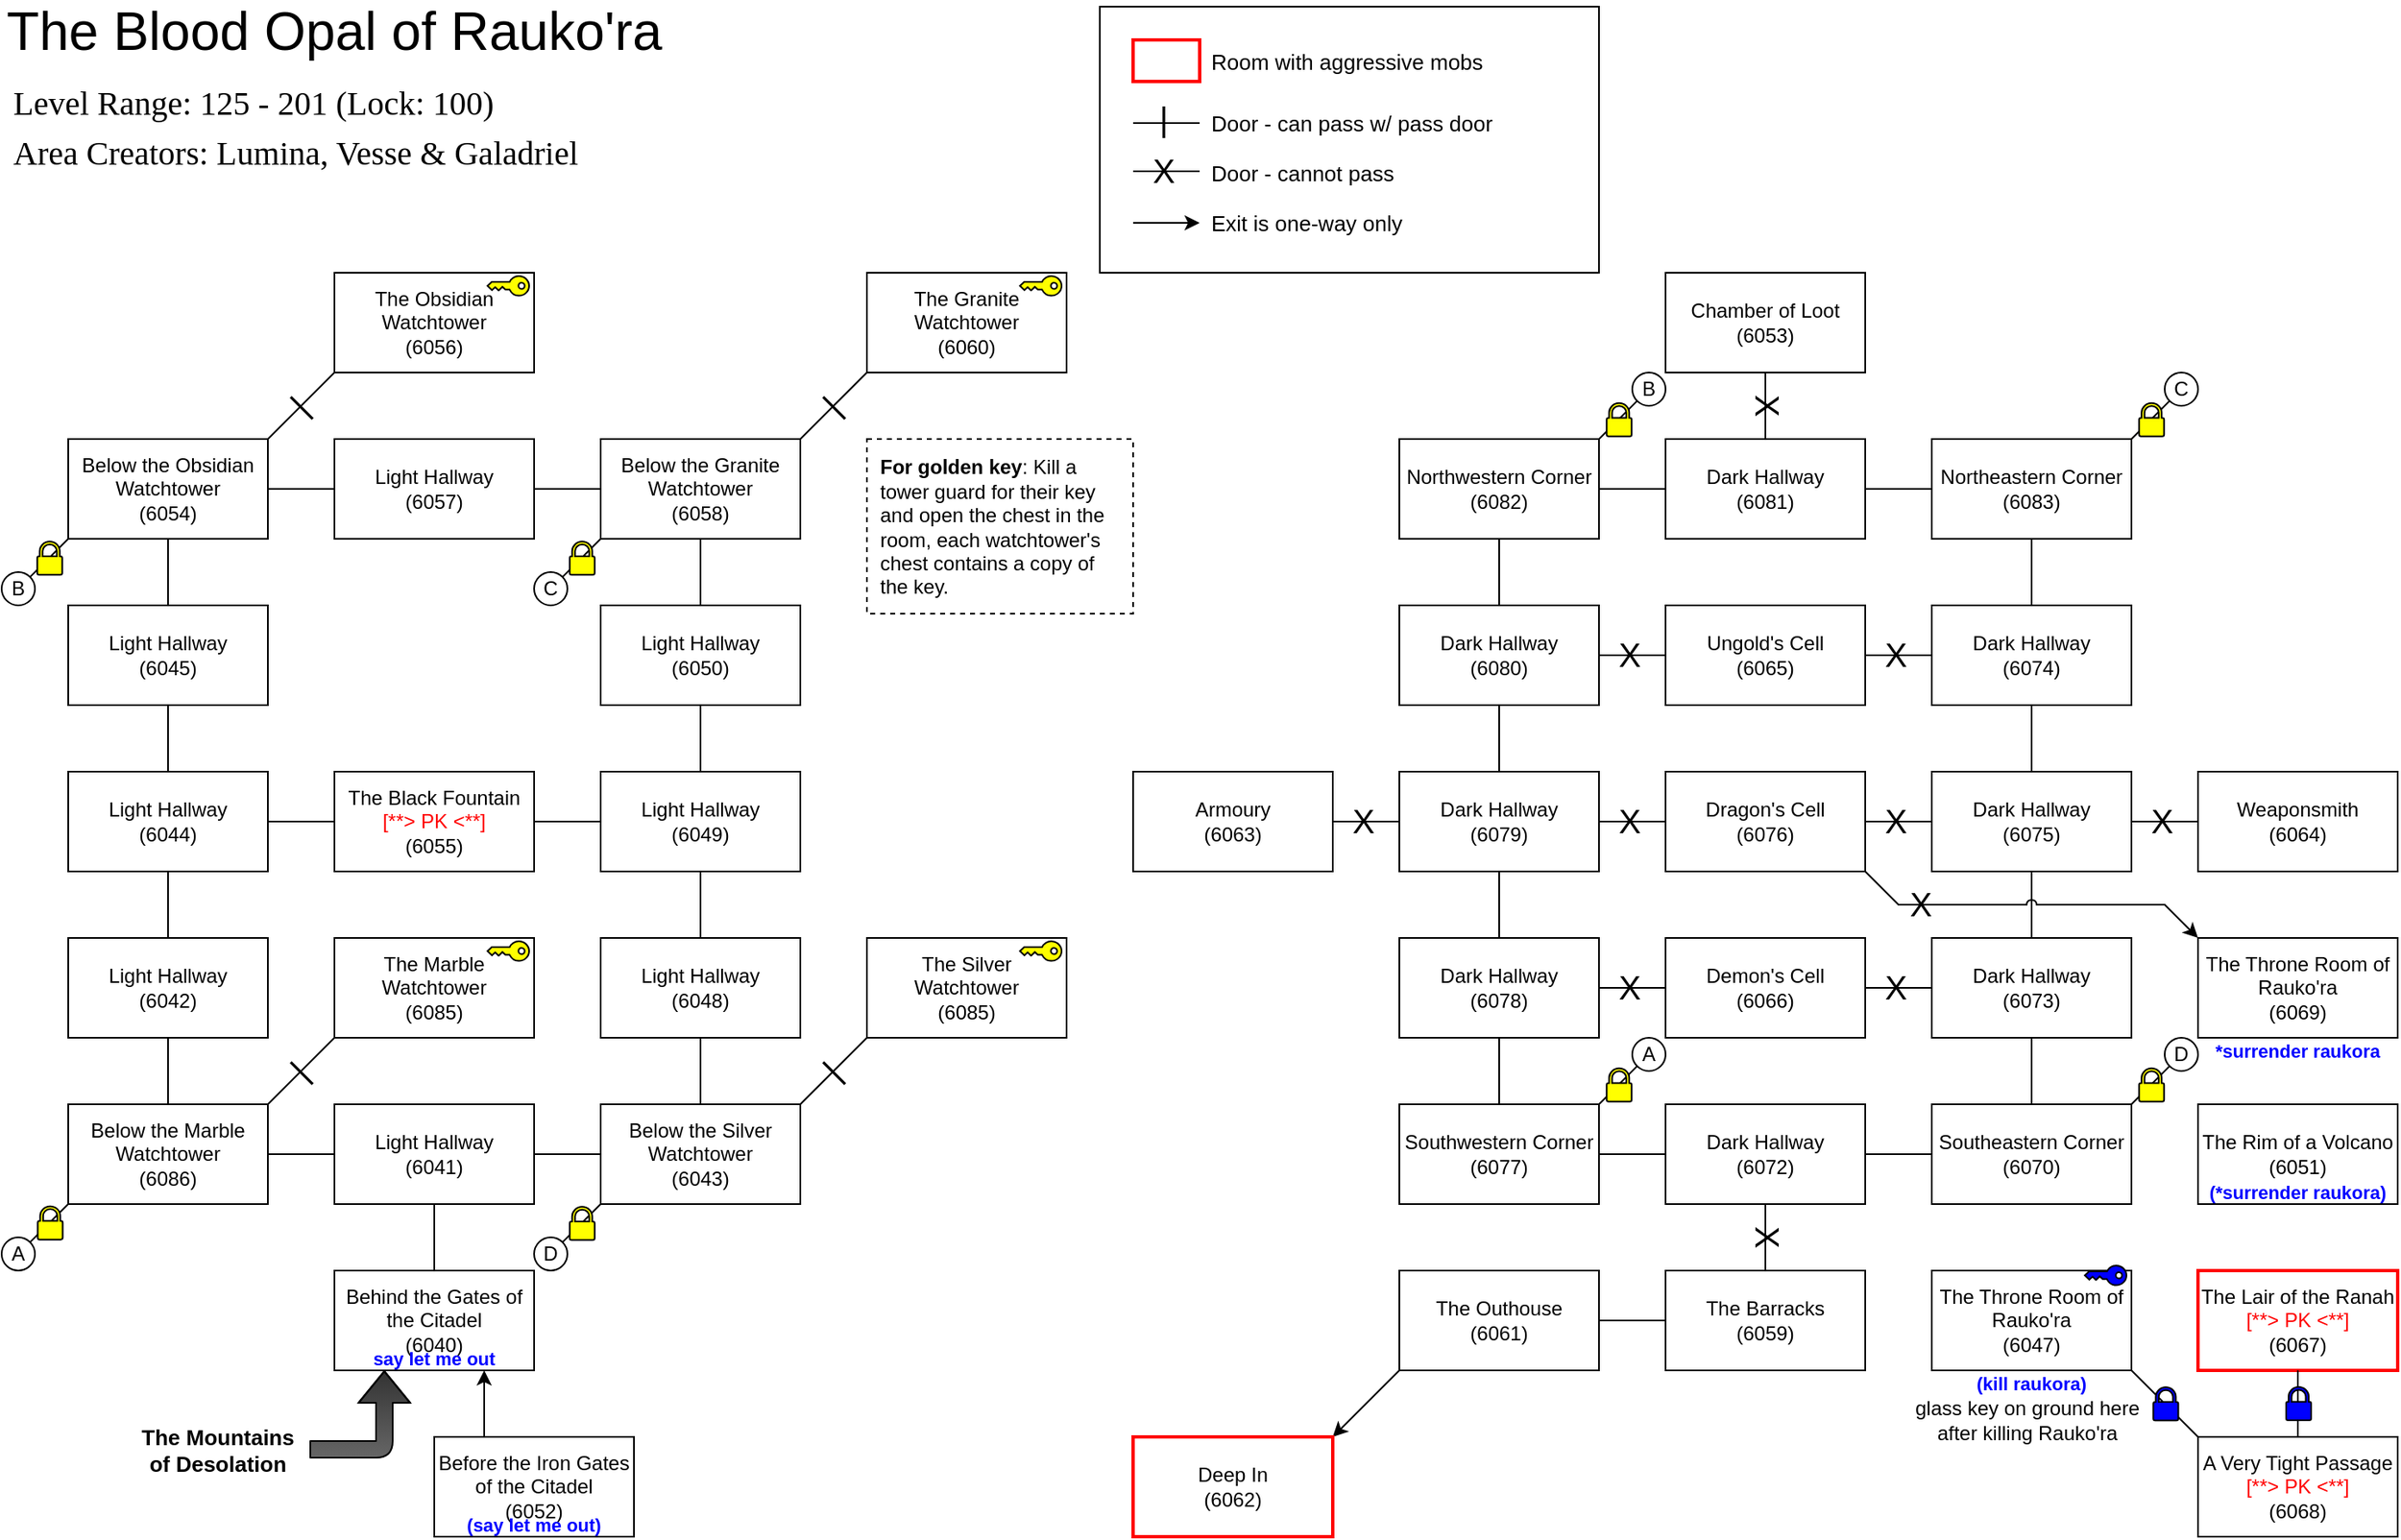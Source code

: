 <mxfile scale="1" border="10">
    <diagram id="X3sNGoU-8sC0jHC4KcqI" name="Page-1">
        <mxGraphModel dx="1714" dy="1139" grid="1" gridSize="5" guides="1" tooltips="1" connect="1" arrows="1" fold="1" page="1" pageScale="1" pageWidth="5300" pageHeight="1600" math="0" shadow="0">
            <root>
                <mxCell id="0"/>
                <mxCell id="1" parent="0"/>
                <mxCell id="50" style="edgeStyle=none;html=1;exitX=0.5;exitY=0;exitDx=0;exitDy=0;entryX=0.5;entryY=1;entryDx=0;entryDy=0;endArrow=none;endFill=0;" edge="1" parent="1" source="48" target="49">
                    <mxGeometry relative="1" as="geometry"/>
                </mxCell>
                <object label="%name%&lt;font color=&quot;#ff0000&quot;&gt;%pk%&lt;/font&gt;&lt;br&gt;(%room%)" placeholders="1" name="Behind the Gates of the Citadel" room="6040" tags="nomobs indoors safe nosummon" pk="" healrate="100" manarate="100" sector="Inside" id="48">
                    <mxCell style="rounded=0;whiteSpace=wrap;html=1;" vertex="1" parent="1">
                        <mxGeometry x="220" y="780" width="120" height="60" as="geometry"/>
                    </mxCell>
                </object>
                <mxCell id="52" value="" style="edgeStyle=none;html=1;endArrow=none;endFill=0;" edge="1" parent="1" source="49" target="51">
                    <mxGeometry relative="1" as="geometry"/>
                </mxCell>
                <mxCell id="54" value="" style="edgeStyle=none;html=1;endArrow=none;endFill=0;" edge="1" parent="1" source="49" target="53">
                    <mxGeometry relative="1" as="geometry"/>
                </mxCell>
                <object label="%name%&lt;font color=&quot;#ff0000&quot;&gt;%pk%&lt;/font&gt;&lt;br&gt;(%room%)" placeholders="1" name="Light Hallway" room="6041" tags="indoors nosummon" pk="" healrate="100" manarate="100" sector="Inside" id="49">
                    <mxCell style="rounded=0;whiteSpace=wrap;html=1;" vertex="1" parent="1">
                        <mxGeometry x="220" y="680" width="120" height="60" as="geometry"/>
                    </mxCell>
                </object>
                <mxCell id="62" value="" style="edgeStyle=none;html=1;endArrow=none;endFill=0;" edge="1" parent="1" source="51" target="61">
                    <mxGeometry relative="1" as="geometry"/>
                </mxCell>
                <object label="%name%&lt;font color=&quot;#ff0000&quot;&gt;%pk%&lt;/font&gt;&lt;br&gt;(%room%)" placeholders="1" name="Below the Silver Watchtower" room="6043" tags="indoors nosummon" pk="" healrate="100" manarate="100" sector="Inside" id="51">
                    <mxCell style="rounded=0;whiteSpace=wrap;html=1;" vertex="1" parent="1">
                        <mxGeometry x="380" y="680" width="120" height="60" as="geometry"/>
                    </mxCell>
                </object>
                <mxCell id="56" value="" style="edgeStyle=none;html=1;endArrow=none;endFill=0;" edge="1" parent="1" source="53" target="55">
                    <mxGeometry relative="1" as="geometry"/>
                </mxCell>
                <object label="%name%&lt;font color=&quot;#ff0000&quot;&gt;%pk%&lt;/font&gt;&lt;br&gt;(%room%)" placeholders="1" name="Below the Marble Watchtower" room="6086" tags="indoors nosummon" pk="" healrate="100" manarate="100" sector="Inside" id="53">
                    <mxCell style="rounded=0;whiteSpace=wrap;html=1;" vertex="1" parent="1">
                        <mxGeometry x="60" y="680" width="120" height="60" as="geometry"/>
                    </mxCell>
                </object>
                <mxCell id="58" value="" style="edgeStyle=none;html=1;endArrow=none;endFill=0;" edge="1" parent="1" source="55" target="57">
                    <mxGeometry relative="1" as="geometry"/>
                </mxCell>
                <object label="%name%&lt;font color=&quot;#ff0000&quot;&gt;%pk%&lt;/font&gt;&lt;br&gt;(%room%)" placeholders="1" name="Light Hallway" room="6042" tags="indoors nosummon" pk="" healrate="100" manarate="100" sector="Inside" id="55">
                    <mxCell style="rounded=0;whiteSpace=wrap;html=1;" vertex="1" parent="1">
                        <mxGeometry x="60" y="580" width="120" height="60" as="geometry"/>
                    </mxCell>
                </object>
                <mxCell id="60" value="" style="edgeStyle=none;html=1;endArrow=none;endFill=0;" edge="1" parent="1" source="57" target="59">
                    <mxGeometry relative="1" as="geometry"/>
                </mxCell>
                <mxCell id="75" value="" style="edgeStyle=none;html=1;endArrow=none;endFill=0;" edge="1" parent="1" source="57" target="74">
                    <mxGeometry relative="1" as="geometry"/>
                </mxCell>
                <object label="%name%&lt;font color=&quot;#ff0000&quot;&gt;%pk%&lt;/font&gt;&lt;br&gt;(%room%)" placeholders="1" name="Light Hallway" room="6044" tags="indoors nosummon" pk="" healrate="100" manarate="100" sector="Inside" id="57">
                    <mxCell style="rounded=0;whiteSpace=wrap;html=1;" vertex="1" parent="1">
                        <mxGeometry x="60" y="480" width="120" height="60" as="geometry"/>
                    </mxCell>
                </object>
                <object label="%name%&lt;font color=&quot;#ff0000&quot;&gt;%pk%&lt;/font&gt;&lt;br&gt;(%room%)" placeholders="1" name="The Black Fountain" room="6055" tags="nomobs indoors pk nosummon" pk="&#10;[**&gt; PK &lt;**]" healrate="100" manarate="100" sector="Inside" id="59">
                    <mxCell style="rounded=0;whiteSpace=wrap;html=1;" vertex="1" parent="1">
                        <mxGeometry x="220" y="480" width="120" height="60" as="geometry"/>
                    </mxCell>
                </object>
                <mxCell id="64" value="" style="edgeStyle=none;html=1;endArrow=none;endFill=0;" edge="1" parent="1" source="61" target="63">
                    <mxGeometry relative="1" as="geometry"/>
                </mxCell>
                <object label="%name%&lt;font color=&quot;#ff0000&quot;&gt;%pk%&lt;/font&gt;&lt;br&gt;(%room%)" placeholders="1" name="Light Hallway" room="6048" tags="indoors nosummon" pk="" healrate="100" manarate="100" sector="Inside" id="61">
                    <mxCell style="rounded=0;whiteSpace=wrap;html=1;" vertex="1" parent="1">
                        <mxGeometry x="380" y="580" width="120" height="60" as="geometry"/>
                    </mxCell>
                </object>
                <mxCell id="65" value="" style="edgeStyle=none;html=1;endArrow=none;endFill=0;" edge="1" parent="1" source="63" target="59">
                    <mxGeometry relative="1" as="geometry"/>
                </mxCell>
                <mxCell id="67" value="" style="edgeStyle=none;html=1;endArrow=none;endFill=0;" edge="1" parent="1" source="63" target="66">
                    <mxGeometry relative="1" as="geometry"/>
                </mxCell>
                <object label="%name%&lt;font color=&quot;#ff0000&quot;&gt;%pk%&lt;/font&gt;&lt;br&gt;(%room%)" placeholders="1" name="Light Hallway" room="6049" tags="indoors nosummon" pk="" healrate="100" manarate="100" sector="Inside" id="63">
                    <mxCell style="rounded=0;whiteSpace=wrap;html=1;" vertex="1" parent="1">
                        <mxGeometry x="380" y="480" width="120" height="60" as="geometry"/>
                    </mxCell>
                </object>
                <mxCell id="69" value="" style="edgeStyle=none;html=1;endArrow=none;endFill=0;" edge="1" parent="1" source="66" target="68">
                    <mxGeometry relative="1" as="geometry"/>
                </mxCell>
                <object label="%name%&lt;font color=&quot;#ff0000&quot;&gt;%pk%&lt;/font&gt;&lt;br&gt;(%room%)" placeholders="1" name="Light Hallway" room="6050" tags="indoors nosummon" pk="" healrate="100" manarate="100" sector="Inside" id="66">
                    <mxCell style="rounded=0;whiteSpace=wrap;html=1;" vertex="1" parent="1">
                        <mxGeometry x="380" y="380" width="120" height="60" as="geometry"/>
                    </mxCell>
                </object>
                <mxCell id="71" value="" style="edgeStyle=none;html=1;endArrow=none;endFill=0;" edge="1" parent="1" source="68" target="70">
                    <mxGeometry relative="1" as="geometry"/>
                </mxCell>
                <object label="%name%&lt;font color=&quot;#ff0000&quot;&gt;%pk%&lt;/font&gt;&lt;br&gt;(%room%)" placeholders="1" name="Below the Granite Watchtower" room="6058" tags="indoors nosummon" pk="" healrate="100" manarate="100" sector="Inside" id="68">
                    <mxCell style="rounded=0;whiteSpace=wrap;html=1;" vertex="1" parent="1">
                        <mxGeometry x="380" y="280" width="120" height="60" as="geometry"/>
                    </mxCell>
                </object>
                <object label="%name%&lt;font color=&quot;#ff0000&quot;&gt;%pk%&lt;/font&gt;&lt;br&gt;(%room%)" placeholders="1" name="Light Hallway" room="6057" tags="indoors nosummon" pk="" healrate="100" manarate="100" sector="Inside" id="70">
                    <mxCell style="rounded=0;whiteSpace=wrap;html=1;" vertex="1" parent="1">
                        <mxGeometry x="220" y="280" width="120" height="60" as="geometry"/>
                    </mxCell>
                </object>
                <mxCell id="73" value="" style="edgeStyle=none;html=1;endArrow=none;endFill=0;" edge="1" parent="1" source="72" target="70">
                    <mxGeometry relative="1" as="geometry"/>
                </mxCell>
                <object label="%name%&lt;font color=&quot;#ff0000&quot;&gt;%pk%&lt;/font&gt;&lt;br&gt;(%room%)" placeholders="1" name="Below the Obsidian Watchtower" room="6054" tags="indoors nosummon" pk="" healrate="100" manarate="100" sector="Inside" id="72">
                    <mxCell style="rounded=0;whiteSpace=wrap;html=1;" vertex="1" parent="1">
                        <mxGeometry x="60" y="280" width="120" height="60" as="geometry"/>
                    </mxCell>
                </object>
                <mxCell id="76" value="" style="edgeStyle=none;html=1;endArrow=none;endFill=0;" edge="1" parent="1" source="74" target="72">
                    <mxGeometry relative="1" as="geometry"/>
                </mxCell>
                <object label="%name%&lt;font color=&quot;#ff0000&quot;&gt;%pk%&lt;/font&gt;&lt;br&gt;(%room%)" placeholders="1" name="Light Hallway" room="6045" tags="indoors nosummon" pk="" healrate="100" manarate="100" sector="Inside" id="74">
                    <mxCell style="rounded=0;whiteSpace=wrap;html=1;" vertex="1" parent="1">
                        <mxGeometry x="60" y="380" width="120" height="60" as="geometry"/>
                    </mxCell>
                </object>
                <object label="%name%&lt;font color=&quot;#ff0000&quot;&gt;%pk%&lt;/font&gt;&lt;br&gt;(%room%)" placeholders="1" name="The Obsidian Watchtower" room="6056" tags="indoors nosummon" pk="" healrate="100" manarate="100" sector="Inside" id="77">
                    <mxCell style="rounded=0;whiteSpace=wrap;html=1;strokeColor=#000000;strokeWidth=1;" vertex="1" parent="1">
                        <mxGeometry x="220" y="180" width="120" height="60" as="geometry"/>
                    </mxCell>
                </object>
                <mxCell id="79" value="" style="endArrow=none;html=1;rounded=0;shadow=0;sketch=0;fontSize=13;strokeColor=default;jumpStyle=none;jumpSize=6;verticalAlign=middle;horizontal=1;endFill=0;entryX=0;entryY=1;entryDx=0;entryDy=0;exitX=1;exitY=0;exitDx=0;exitDy=0;" edge="1" parent="1" source="72" target="77">
                    <mxGeometry relative="1" as="geometry">
                        <mxPoint x="25" y="415" as="sourcePoint"/>
                        <mxPoint x="65" y="375" as="targetPoint"/>
                    </mxGeometry>
                </mxCell>
                <mxCell id="80" value="&lt;div style=&quot;font-size: 20px;&quot;&gt;|&lt;/div&gt;" style="edgeLabel;resizable=0;html=1;align=center;verticalAlign=middle;fontSize=20;strokeColor=#630000;strokeWidth=1;fillColor=#FF0000;gradientColor=none;horizontal=1;labelBackgroundColor=none;direction=south;rotation=-45;" connectable="0" vertex="1" parent="79">
                    <mxGeometry relative="1" as="geometry">
                        <mxPoint x="-3" as="offset"/>
                    </mxGeometry>
                </mxCell>
                <object label="%name%&lt;font color=&quot;#ff0000&quot;&gt;%pk%&lt;/font&gt;&lt;br&gt;(%room%)" placeholders="1" name="The Granite Watchtower" room="6060" tags="indoors nosummon" pk="" healrate="100" manarate="100" sector="Inside" id="81">
                    <mxCell style="rounded=0;whiteSpace=wrap;html=1;strokeColor=#000000;strokeWidth=1;" vertex="1" parent="1">
                        <mxGeometry x="540" y="180" width="120" height="60" as="geometry"/>
                    </mxCell>
                </object>
                <mxCell id="82" value="" style="endArrow=none;html=1;rounded=0;shadow=0;sketch=0;fontSize=13;strokeColor=default;jumpStyle=none;jumpSize=6;verticalAlign=middle;horizontal=1;endFill=0;entryX=0;entryY=1;entryDx=0;entryDy=0;exitX=1;exitY=0;exitDx=0;exitDy=0;" edge="1" parent="1" source="68" target="81">
                    <mxGeometry relative="1" as="geometry">
                        <mxPoint x="325" y="415" as="sourcePoint"/>
                        <mxPoint x="365" y="375" as="targetPoint"/>
                    </mxGeometry>
                </mxCell>
                <mxCell id="83" value="&lt;div style=&quot;font-size: 20px;&quot;&gt;|&lt;/div&gt;" style="edgeLabel;resizable=0;html=1;align=center;verticalAlign=middle;fontSize=20;strokeColor=#630000;strokeWidth=1;fillColor=#FF0000;gradientColor=none;horizontal=1;labelBackgroundColor=none;direction=south;rotation=-45;" connectable="0" vertex="1" parent="82">
                    <mxGeometry relative="1" as="geometry">
                        <mxPoint x="-3" as="offset"/>
                    </mxGeometry>
                </mxCell>
                <object label="%name%&lt;font color=&quot;#ff0000&quot;&gt;%pk%&lt;/font&gt;&lt;br&gt;(%room%)" placeholders="1" name="The Silver Watchtower" room="6085" tags="indoors nosummon" pk="" healrate="100" manarate="100" sector="Inside" id="84">
                    <mxCell style="rounded=0;whiteSpace=wrap;html=1;strokeColor=#000000;strokeWidth=1;" vertex="1" parent="1">
                        <mxGeometry x="540" y="580" width="120" height="60" as="geometry"/>
                    </mxCell>
                </object>
                <mxCell id="85" value="" style="endArrow=none;html=1;rounded=0;shadow=0;sketch=0;fontSize=13;strokeColor=default;jumpStyle=none;jumpSize=6;verticalAlign=middle;horizontal=1;endFill=0;exitX=1;exitY=0;exitDx=0;exitDy=0;entryX=0;entryY=1;entryDx=0;entryDy=0;" edge="1" parent="1" source="51" target="84">
                    <mxGeometry relative="1" as="geometry">
                        <mxPoint x="325" y="415" as="sourcePoint"/>
                        <mxPoint x="365" y="375" as="targetPoint"/>
                    </mxGeometry>
                </mxCell>
                <mxCell id="86" value="&lt;div style=&quot;font-size: 20px;&quot;&gt;|&lt;/div&gt;" style="edgeLabel;resizable=0;html=1;align=center;verticalAlign=middle;fontSize=20;strokeColor=#630000;strokeWidth=1;fillColor=#FF0000;gradientColor=none;horizontal=1;labelBackgroundColor=none;direction=south;rotation=-45;" connectable="0" vertex="1" parent="85">
                    <mxGeometry relative="1" as="geometry">
                        <mxPoint x="-3" as="offset"/>
                    </mxGeometry>
                </mxCell>
                <object label="%name%&lt;font color=&quot;#ff0000&quot;&gt;%pk%&lt;/font&gt;&lt;br&gt;(%room%)" placeholders="1" name="The Marble Watchtower" room="6085" tags="indoors nosummon" pk="" healrate="100" manarate="100" sector="Inside" id="87">
                    <mxCell style="rounded=0;whiteSpace=wrap;html=1;strokeColor=#000000;strokeWidth=1;" vertex="1" parent="1">
                        <mxGeometry x="220" y="580" width="120" height="60" as="geometry"/>
                    </mxCell>
                </object>
                <mxCell id="88" value="" style="endArrow=none;html=1;rounded=0;shadow=0;sketch=0;fontSize=13;strokeColor=default;jumpStyle=none;jumpSize=6;verticalAlign=middle;horizontal=1;endFill=0;entryX=0;entryY=1;entryDx=0;entryDy=0;exitX=1;exitY=0;exitDx=0;exitDy=0;" edge="1" parent="1" source="53" target="87">
                    <mxGeometry relative="1" as="geometry">
                        <mxPoint x="325" y="415" as="sourcePoint"/>
                        <mxPoint x="365" y="375" as="targetPoint"/>
                    </mxGeometry>
                </mxCell>
                <mxCell id="89" value="&lt;div style=&quot;font-size: 20px;&quot;&gt;|&lt;/div&gt;" style="edgeLabel;resizable=0;html=1;align=center;verticalAlign=middle;fontSize=20;strokeColor=#630000;strokeWidth=1;fillColor=#FF0000;gradientColor=none;horizontal=1;labelBackgroundColor=none;direction=south;rotation=-45;" connectable="0" vertex="1" parent="88">
                    <mxGeometry relative="1" as="geometry">
                        <mxPoint x="-3" as="offset"/>
                    </mxGeometry>
                </mxCell>
                <mxCell id="90" value="" style="sketch=0;pointerEvents=1;shadow=0;dashed=0;html=1;labelPosition=center;verticalLabelPosition=bottom;verticalAlign=top;outlineConnect=0;align=center;shape=mxgraph.office.security.key_permissions;strokeWidth=1;direction=south;strokeColor=#000000;fillColor=#FFFF00;" vertex="1" parent="1">
                    <mxGeometry x="311.995" y="182.005" width="25" height="11.79" as="geometry"/>
                </mxCell>
                <mxCell id="91" value="" style="sketch=0;pointerEvents=1;shadow=0;dashed=0;html=1;labelPosition=center;verticalLabelPosition=bottom;verticalAlign=top;outlineConnect=0;align=center;shape=mxgraph.office.security.key_permissions;strokeWidth=1;direction=south;strokeColor=#000000;fillColor=#FFFF00;" vertex="1" parent="1">
                    <mxGeometry x="311.995" y="582.005" width="25" height="11.79" as="geometry"/>
                </mxCell>
                <mxCell id="92" value="" style="sketch=0;pointerEvents=1;shadow=0;dashed=0;html=1;labelPosition=center;verticalLabelPosition=bottom;verticalAlign=top;outlineConnect=0;align=center;shape=mxgraph.office.security.key_permissions;strokeWidth=1;direction=south;strokeColor=#000000;fillColor=#FFFF00;" vertex="1" parent="1">
                    <mxGeometry x="631.995" y="582.005" width="25" height="11.79" as="geometry"/>
                </mxCell>
                <mxCell id="93" value="" style="sketch=0;pointerEvents=1;shadow=0;dashed=0;html=1;labelPosition=center;verticalLabelPosition=bottom;verticalAlign=top;outlineConnect=0;align=center;shape=mxgraph.office.security.key_permissions;strokeWidth=1;direction=south;strokeColor=#000000;fillColor=#FFFF00;" vertex="1" parent="1">
                    <mxGeometry x="631.995" y="182.005" width="25" height="11.79" as="geometry"/>
                </mxCell>
                <mxCell id="94" value="" style="endArrow=none;html=1;rounded=0;shadow=0;sketch=0;strokeColor=default;jumpStyle=none;exitX=0;exitY=1;exitDx=0;exitDy=0;endFill=0;entryX=1;entryY=0;entryDx=0;entryDy=0;" edge="1" parent="1" source="53" target="96">
                    <mxGeometry relative="1" as="geometry">
                        <mxPoint x="125" y="505" as="sourcePoint"/>
                        <mxPoint x="35" y="765" as="targetPoint"/>
                    </mxGeometry>
                </mxCell>
                <mxCell id="95" value="" style="shape=mxgraph.office.security.lock_protected;html=1;outlineConnect=0;strokeColor=default;strokeWidth=1;fillColor=#FFFF00;" vertex="1" parent="94">
                    <mxGeometry width="15" height="20" relative="1" as="geometry">
                        <mxPoint x="-7" y="-10" as="offset"/>
                    </mxGeometry>
                </mxCell>
                <mxCell id="96" value="A" style="ellipse;whiteSpace=wrap;html=1;aspect=fixed;strokeColor=#000000;strokeWidth=1;fillColor=none;gradientColor=none;" vertex="1" parent="1">
                    <mxGeometry x="20" y="760" width="20" height="20" as="geometry"/>
                </mxCell>
                <mxCell id="97" value="" style="endArrow=none;html=1;rounded=0;shadow=0;sketch=0;strokeColor=default;jumpStyle=none;entryX=0;entryY=1;entryDx=0;entryDy=0;endFill=0;exitX=1;exitY=0;exitDx=0;exitDy=0;" edge="1" parent="1" source="99" target="72">
                    <mxGeometry relative="1" as="geometry">
                        <mxPoint x="15" y="400" as="sourcePoint"/>
                        <mxPoint x="305" y="505" as="targetPoint"/>
                    </mxGeometry>
                </mxCell>
                <mxCell id="98" value="" style="shape=mxgraph.office.security.lock_protected;html=1;outlineConnect=0;strokeColor=default;strokeWidth=1;fillColor=#FFFF00;" vertex="1" parent="97">
                    <mxGeometry width="15" height="20" relative="1" as="geometry">
                        <mxPoint x="-7" y="-10" as="offset"/>
                    </mxGeometry>
                </mxCell>
                <mxCell id="99" value="B" style="ellipse;whiteSpace=wrap;html=1;aspect=fixed;strokeColor=#000000;strokeWidth=1;fillColor=none;gradientColor=none;" vertex="1" parent="1">
                    <mxGeometry x="20" y="360" width="20" height="20" as="geometry"/>
                </mxCell>
                <mxCell id="100" value="" style="endArrow=none;html=1;rounded=0;shadow=0;sketch=0;strokeColor=default;jumpStyle=none;entryX=0;entryY=1;entryDx=0;entryDy=0;endFill=0;exitX=1;exitY=0;exitDx=0;exitDy=0;" edge="1" parent="1" source="102" target="68">
                    <mxGeometry relative="1" as="geometry">
                        <mxPoint x="315" y="400" as="sourcePoint"/>
                        <mxPoint x="360" y="340" as="targetPoint"/>
                    </mxGeometry>
                </mxCell>
                <mxCell id="101" value="" style="shape=mxgraph.office.security.lock_protected;html=1;outlineConnect=0;strokeColor=default;strokeWidth=1;fillColor=#FFFF00;" vertex="1" parent="100">
                    <mxGeometry width="15" height="20" relative="1" as="geometry">
                        <mxPoint x="-7" y="-10" as="offset"/>
                    </mxGeometry>
                </mxCell>
                <mxCell id="102" value="C" style="ellipse;whiteSpace=wrap;html=1;aspect=fixed;strokeColor=#000000;strokeWidth=1;fillColor=none;gradientColor=none;" vertex="1" parent="1">
                    <mxGeometry x="340" y="360" width="20" height="20" as="geometry"/>
                </mxCell>
                <mxCell id="103" value="" style="endArrow=none;html=1;rounded=0;shadow=0;sketch=0;strokeColor=default;jumpStyle=none;endFill=0;exitX=1;exitY=0;exitDx=0;exitDy=0;entryX=0;entryY=1;entryDx=0;entryDy=0;" edge="1" parent="1" source="105" target="51">
                    <mxGeometry relative="1" as="geometry">
                        <mxPoint x="315" y="800" as="sourcePoint"/>
                        <mxPoint x="415" y="795" as="targetPoint"/>
                    </mxGeometry>
                </mxCell>
                <mxCell id="104" value="" style="shape=mxgraph.office.security.lock_protected;html=1;outlineConnect=0;strokeColor=default;strokeWidth=1;fillColor=#FFFF00;" vertex="1" parent="103">
                    <mxGeometry width="15" height="20" relative="1" as="geometry">
                        <mxPoint x="-7" y="-10" as="offset"/>
                    </mxGeometry>
                </mxCell>
                <mxCell id="105" value="D" style="ellipse;whiteSpace=wrap;html=1;aspect=fixed;strokeColor=#000000;strokeWidth=1;fillColor=none;gradientColor=none;" vertex="1" parent="1">
                    <mxGeometry x="340" y="760" width="20" height="20" as="geometry"/>
                </mxCell>
                <mxCell id="108" value="" style="edgeStyle=none;html=1;endArrow=none;endFill=0;" edge="1" parent="1" source="106" target="107">
                    <mxGeometry relative="1" as="geometry"/>
                </mxCell>
                <object label="%name%&lt;font color=&quot;#ff0000&quot;&gt;%pk%&lt;/font&gt;&lt;br&gt;(%room%)" placeholders="1" name="Southwestern Corner" room="6077" tags="indoors nosummon" pk="" healrate="100" manarate="100" sector="Inside" id="106">
                    <mxCell style="rounded=0;whiteSpace=wrap;html=1;" vertex="1" parent="1">
                        <mxGeometry x="860" y="680" width="120" height="60" as="geometry"/>
                    </mxCell>
                </object>
                <mxCell id="110" value="" style="edgeStyle=none;html=1;endArrow=none;endFill=0;" edge="1" parent="1" source="107" target="109">
                    <mxGeometry relative="1" as="geometry"/>
                </mxCell>
                <object label="%name%&lt;font color=&quot;#ff0000&quot;&gt;%pk%&lt;/font&gt;&lt;br&gt;(%room%)" placeholders="1" name="Dark Hallway" room="6078" tags="indoors nosummon" pk="" healrate="100" manarate="100" sector="Inside" id="107">
                    <mxCell style="rounded=0;whiteSpace=wrap;html=1;" vertex="1" parent="1">
                        <mxGeometry x="860" y="580" width="120" height="60" as="geometry"/>
                    </mxCell>
                </object>
                <mxCell id="115" value="" style="edgeStyle=none;html=1;endArrow=none;endFill=0;" edge="1" parent="1" source="109" target="114">
                    <mxGeometry relative="1" as="geometry"/>
                </mxCell>
                <object label="%name%&lt;font color=&quot;#ff0000&quot;&gt;%pk%&lt;/font&gt;&lt;br&gt;(%room%)" placeholders="1" name="Dark Hallway" room="6079" tags="indoors nosummon" pk="" healrate="100" manarate="100" sector="Inside" id="109">
                    <mxCell style="rounded=0;whiteSpace=wrap;html=1;" vertex="1" parent="1">
                        <mxGeometry x="860" y="480" width="120" height="60" as="geometry"/>
                    </mxCell>
                </object>
                <object label="%name%&lt;font color=&quot;#ff0000&quot;&gt;%pk%&lt;/font&gt;&lt;br&gt;(%room%)" placeholders="1" name="Armoury" room="6063" tags="nomobs indoors norecall nosummon" pk="" healrate="100" manarate="100" sector="Inside" id="111">
                    <mxCell style="rounded=0;whiteSpace=wrap;html=1;" vertex="1" parent="1">
                        <mxGeometry x="700" y="480" width="120" height="60" as="geometry"/>
                    </mxCell>
                </object>
                <mxCell id="112" value="" style="endArrow=none;html=1;rounded=0;shadow=0;sketch=0;fontSize=13;strokeColor=default;jumpStyle=none;jumpSize=6;verticalAlign=middle;horizontal=1;endFill=0;entryX=1;entryY=0.5;entryDx=0;entryDy=0;exitX=0;exitY=0.5;exitDx=0;exitDy=0;" edge="1" parent="1" source="109" target="111">
                    <mxGeometry relative="1" as="geometry">
                        <mxPoint x="585" y="498" as="sourcePoint"/>
                        <mxPoint x="625" y="498" as="targetPoint"/>
                    </mxGeometry>
                </mxCell>
                <mxCell id="113" value="&lt;div style=&quot;font-size: 20px&quot;&gt;X&lt;/div&gt;" style="edgeLabel;resizable=0;html=1;align=center;verticalAlign=middle;fontSize=20;strokeColor=#630000;strokeWidth=1;fillColor=#FF0000;gradientColor=none;horizontal=1;labelBackgroundColor=none;direction=south;rotation=0;" connectable="0" vertex="1" parent="112">
                    <mxGeometry relative="1" as="geometry">
                        <mxPoint x="-2" y="-1" as="offset"/>
                    </mxGeometry>
                </mxCell>
                <mxCell id="117" value="" style="edgeStyle=none;html=1;endArrow=none;endFill=0;" edge="1" parent="1" source="114" target="116">
                    <mxGeometry relative="1" as="geometry"/>
                </mxCell>
                <object label="%name%&lt;font color=&quot;#ff0000&quot;&gt;%pk%&lt;/font&gt;&lt;br&gt;(%room%)" placeholders="1" name="Dark Hallway" room="6080" tags="indoors nosummon" pk="" healrate="100" manarate="100" sector="Inside" id="114">
                    <mxCell style="rounded=0;whiteSpace=wrap;html=1;" vertex="1" parent="1">
                        <mxGeometry x="860" y="380" width="120" height="60" as="geometry"/>
                    </mxCell>
                </object>
                <mxCell id="119" value="" style="edgeStyle=none;html=1;endArrow=none;endFill=0;" edge="1" parent="1" source="116" target="118">
                    <mxGeometry relative="1" as="geometry"/>
                </mxCell>
                <object label="%name%&lt;font color=&quot;#ff0000&quot;&gt;%pk%&lt;/font&gt;&lt;br&gt;(%room%)" placeholders="1" name="Northwestern Corner" room="6082" tags="indoors nosummon" pk="" healrate="100" manarate="100" sector="Inside" id="116">
                    <mxCell style="rounded=0;whiteSpace=wrap;html=1;" vertex="1" parent="1">
                        <mxGeometry x="860" y="280" width="120" height="60" as="geometry"/>
                    </mxCell>
                </object>
                <object label="%name%&lt;font color=&quot;#ff0000&quot;&gt;%pk%&lt;/font&gt;&lt;br&gt;(%room%)" placeholders="1" name="Dark Hallway" room="6081" tags="indoors nosummon" pk="" healrate="100" manarate="100" sector="Inside" id="118">
                    <mxCell style="rounded=0;whiteSpace=wrap;html=1;" vertex="1" parent="1">
                        <mxGeometry x="1020" y="280" width="120" height="60" as="geometry"/>
                    </mxCell>
                </object>
                <mxCell id="121" value="" style="edgeStyle=none;html=1;endArrow=none;endFill=0;" edge="1" parent="1" source="120" target="118">
                    <mxGeometry relative="1" as="geometry"/>
                </mxCell>
                <object label="%name%&lt;font color=&quot;#ff0000&quot;&gt;%pk%&lt;/font&gt;&lt;br&gt;(%room%)" placeholders="1" name="Northeastern Corner" room="6083" tags="indoors nosummon" pk="" healrate="100" manarate="100" sector="Inside" id="120">
                    <mxCell style="rounded=0;whiteSpace=wrap;html=1;" vertex="1" parent="1">
                        <mxGeometry x="1180" y="280" width="120" height="60" as="geometry"/>
                    </mxCell>
                </object>
                <mxCell id="123" value="" style="edgeStyle=none;html=1;endArrow=none;endFill=0;" edge="1" parent="1" source="122" target="120">
                    <mxGeometry relative="1" as="geometry"/>
                </mxCell>
                <object label="%name%&lt;font color=&quot;#ff0000&quot;&gt;%pk%&lt;/font&gt;&lt;br&gt;(%room%)" placeholders="1" name="Dark Hallway" room="6074" tags="indoors nosummon" pk="" healrate="100" manarate="100" sector="Inside" id="122">
                    <mxCell style="rounded=0;whiteSpace=wrap;html=1;" vertex="1" parent="1">
                        <mxGeometry x="1180" y="380" width="120" height="60" as="geometry"/>
                    </mxCell>
                </object>
                <mxCell id="125" value="" style="edgeStyle=none;html=1;endArrow=none;endFill=0;" edge="1" parent="1" source="124" target="122">
                    <mxGeometry relative="1" as="geometry"/>
                </mxCell>
                <object label="%name%&lt;font color=&quot;#ff0000&quot;&gt;%pk%&lt;/font&gt;&lt;br&gt;(%room%)" placeholders="1" name="Dark Hallway" room="6075" tags="indoors nosummon" pk="" healrate="100" manarate="100" sector="Inside" id="124">
                    <mxCell style="rounded=0;whiteSpace=wrap;html=1;" vertex="1" parent="1">
                        <mxGeometry x="1180" y="480" width="120" height="60" as="geometry"/>
                    </mxCell>
                </object>
                <object label="%name%&lt;font color=&quot;#ff0000&quot;&gt;%pk%&lt;/font&gt;&lt;br&gt;(%room%)" placeholders="1" name="Weaponsmith" room="6064" tags="nomobs indoors norecall nosummon" pk="" healrate="100" manarate="100" sector="Inside" id="126">
                    <mxCell style="rounded=0;whiteSpace=wrap;html=1;" vertex="1" parent="1">
                        <mxGeometry x="1340" y="480" width="120" height="60" as="geometry"/>
                    </mxCell>
                </object>
                <mxCell id="127" value="" style="endArrow=none;html=1;rounded=0;shadow=0;sketch=0;fontSize=13;strokeColor=default;jumpStyle=none;jumpSize=6;verticalAlign=middle;horizontal=1;endFill=0;entryX=1;entryY=0.5;entryDx=0;entryDy=0;exitX=0;exitY=0.5;exitDx=0;exitDy=0;" edge="1" parent="1" source="126" target="124">
                    <mxGeometry relative="1" as="geometry">
                        <mxPoint x="1100" y="510" as="sourcePoint"/>
                        <mxPoint x="1060" y="510" as="targetPoint"/>
                    </mxGeometry>
                </mxCell>
                <mxCell id="128" value="&lt;div style=&quot;font-size: 20px&quot;&gt;X&lt;/div&gt;" style="edgeLabel;resizable=0;html=1;align=center;verticalAlign=middle;fontSize=20;strokeColor=#630000;strokeWidth=1;fillColor=#FF0000;gradientColor=none;horizontal=1;labelBackgroundColor=none;direction=south;rotation=0;" connectable="0" vertex="1" parent="127">
                    <mxGeometry relative="1" as="geometry">
                        <mxPoint x="-2" y="-1" as="offset"/>
                    </mxGeometry>
                </mxCell>
                <mxCell id="130" value="" style="edgeStyle=none;html=1;endArrow=none;endFill=0;" edge="1" parent="1" source="129" target="124">
                    <mxGeometry relative="1" as="geometry"/>
                </mxCell>
                <object label="%name%&lt;font color=&quot;#ff0000&quot;&gt;%pk%&lt;/font&gt;&lt;br&gt;(%room%)" placeholders="1" name="Dark Hallway" room="6073" tags="indoors nosummon" pk="" healrate="100" manarate="100" sector="Inside" id="129">
                    <mxCell style="rounded=0;whiteSpace=wrap;html=1;" vertex="1" parent="1">
                        <mxGeometry x="1180" y="580" width="120" height="60" as="geometry"/>
                    </mxCell>
                </object>
                <mxCell id="132" value="" style="edgeStyle=none;html=1;endArrow=none;endFill=0;" edge="1" parent="1" source="131" target="129">
                    <mxGeometry relative="1" as="geometry"/>
                </mxCell>
                <object label="%name%&lt;font color=&quot;#ff0000&quot;&gt;%pk%&lt;/font&gt;&lt;br&gt;(%room%)" placeholders="1" name="Southeastern Corner" room="6070" tags="indoors nosummon" pk="" healrate="100" manarate="100" sector="Inside" id="131">
                    <mxCell style="rounded=0;whiteSpace=wrap;html=1;" vertex="1" parent="1">
                        <mxGeometry x="1180" y="680" width="120" height="60" as="geometry"/>
                    </mxCell>
                </object>
                <mxCell id="134" value="" style="edgeStyle=none;html=1;endArrow=none;endFill=0;" edge="1" parent="1" source="133" target="131">
                    <mxGeometry relative="1" as="geometry"/>
                </mxCell>
                <mxCell id="135" value="" style="edgeStyle=none;html=1;endArrow=none;endFill=0;" edge="1" parent="1" source="133" target="106">
                    <mxGeometry relative="1" as="geometry"/>
                </mxCell>
                <object label="%name%&lt;font color=&quot;#ff0000&quot;&gt;%pk%&lt;/font&gt;&lt;br&gt;(%room%)" placeholders="1" name="Dark Hallway" room="6072" tags="indoors nosummon" pk="" healrate="100" manarate="100" sector="Inside" id="133">
                    <mxCell style="rounded=0;whiteSpace=wrap;html=1;" vertex="1" parent="1">
                        <mxGeometry x="1020" y="680" width="120" height="60" as="geometry"/>
                    </mxCell>
                </object>
                <mxCell id="140" value="" style="edgeStyle=none;html=1;endArrow=none;endFill=0;" edge="1" parent="1" source="136" target="139">
                    <mxGeometry relative="1" as="geometry"/>
                </mxCell>
                <object label="%name%&lt;font color=&quot;#ff0000&quot;&gt;%pk%&lt;/font&gt;&lt;br&gt;(%room%)" placeholders="1" name="The Barracks" room="6059" tags="indoors nosummon" pk="" healrate="100" manarate="100" sector="Inside" id="136">
                    <mxCell style="rounded=0;whiteSpace=wrap;html=1;" vertex="1" parent="1">
                        <mxGeometry x="1020" y="780" width="120" height="60" as="geometry"/>
                    </mxCell>
                </object>
                <mxCell id="137" value="" style="endArrow=none;html=1;rounded=0;shadow=0;sketch=0;fontSize=13;strokeColor=default;jumpStyle=none;jumpSize=6;verticalAlign=middle;horizontal=1;endFill=0;entryX=0.5;entryY=1;entryDx=0;entryDy=0;exitX=0.5;exitY=0;exitDx=0;exitDy=0;" edge="1" parent="1" source="136" target="133">
                    <mxGeometry relative="1" as="geometry">
                        <mxPoint x="1165" y="760" as="sourcePoint"/>
                        <mxPoint x="1125" y="760" as="targetPoint"/>
                    </mxGeometry>
                </mxCell>
                <mxCell id="138" value="&lt;div style=&quot;font-size: 20px&quot;&gt;X&lt;/div&gt;" style="edgeLabel;resizable=0;html=1;align=center;verticalAlign=middle;fontSize=20;strokeColor=#630000;strokeWidth=1;fillColor=#FF0000;gradientColor=none;horizontal=1;labelBackgroundColor=none;direction=south;rotation=90;" connectable="0" vertex="1" parent="137">
                    <mxGeometry relative="1" as="geometry">
                        <mxPoint x="2" y="-1" as="offset"/>
                    </mxGeometry>
                </mxCell>
                <mxCell id="142" style="edgeStyle=none;html=1;exitX=0;exitY=1;exitDx=0;exitDy=0;entryX=1;entryY=0;entryDx=0;entryDy=0;endArrow=classic;endFill=1;" edge="1" parent="1" source="139" target="141">
                    <mxGeometry relative="1" as="geometry"/>
                </mxCell>
                <object label="%name%&lt;font color=&quot;#ff0000&quot;&gt;%pk%&lt;/font&gt;&lt;br&gt;(%room%)" placeholders="1" name="The Outhouse" room="6061" tags="nomobs indoors nosummon" pk="" healrate="100" manarate="100" sector="Inside" id="139">
                    <mxCell style="rounded=0;whiteSpace=wrap;html=1;" vertex="1" parent="1">
                        <mxGeometry x="860" y="780" width="120" height="60" as="geometry"/>
                    </mxCell>
                </object>
                <object label="%name%&lt;font color=&quot;#ff0000&quot;&gt;%pk%&lt;/font&gt;&lt;br&gt;(%room%)" placeholders="1" name="Deep In" room="6062" tags="nomobs indoors prison nosummon" pk="" healrate="100" manarate="100" sector="Inside" id="141">
                    <mxCell style="rounded=0;whiteSpace=wrap;html=1;strokeColor=#FF0000;strokeWidth=2;" vertex="1" parent="1">
                        <mxGeometry x="700" y="880" width="120" height="60" as="geometry"/>
                    </mxCell>
                </object>
                <object label="%name%&lt;font color=&quot;#ff0000&quot;&gt;%pk%&lt;/font&gt;&lt;br&gt;(%room%)" placeholders="1" name="Demon's Cell" room="6066" tags="nomobs indoors nosummon" pk="" healrate="100" manarate="100" sector="Inside" id="143">
                    <mxCell style="rounded=0;whiteSpace=wrap;html=1;" vertex="1" parent="1">
                        <mxGeometry x="1020" y="580" width="120" height="60" as="geometry"/>
                    </mxCell>
                </object>
                <mxCell id="144" value="" style="endArrow=none;html=1;rounded=0;shadow=0;sketch=0;fontSize=13;strokeColor=default;jumpStyle=none;jumpSize=6;verticalAlign=middle;horizontal=1;endFill=0;entryX=1;entryY=0.5;entryDx=0;entryDy=0;exitX=0;exitY=0.5;exitDx=0;exitDy=0;" edge="1" parent="1" source="129" target="143">
                    <mxGeometry relative="1" as="geometry">
                        <mxPoint x="1175" y="510" as="sourcePoint"/>
                        <mxPoint x="1135" y="510" as="targetPoint"/>
                    </mxGeometry>
                </mxCell>
                <mxCell id="145" value="&lt;div style=&quot;font-size: 20px&quot;&gt;X&lt;/div&gt;" style="edgeLabel;resizable=0;html=1;align=center;verticalAlign=middle;fontSize=20;strokeColor=#630000;strokeWidth=1;fillColor=#FF0000;gradientColor=none;horizontal=1;labelBackgroundColor=none;direction=south;rotation=0;" connectable="0" vertex="1" parent="144">
                    <mxGeometry relative="1" as="geometry">
                        <mxPoint x="-2" y="-1" as="offset"/>
                    </mxGeometry>
                </mxCell>
                <mxCell id="146" value="" style="endArrow=none;html=1;rounded=0;shadow=0;sketch=0;fontSize=13;strokeColor=default;jumpStyle=none;jumpSize=6;verticalAlign=middle;horizontal=1;endFill=0;entryX=1;entryY=0.5;entryDx=0;entryDy=0;exitX=0;exitY=0.5;exitDx=0;exitDy=0;" edge="1" parent="1" source="143" target="107">
                    <mxGeometry relative="1" as="geometry">
                        <mxPoint x="1040" y="515" as="sourcePoint"/>
                        <mxPoint x="1000" y="515" as="targetPoint"/>
                    </mxGeometry>
                </mxCell>
                <mxCell id="147" value="&lt;div style=&quot;font-size: 20px&quot;&gt;X&lt;/div&gt;" style="edgeLabel;resizable=0;html=1;align=center;verticalAlign=middle;fontSize=20;strokeColor=#630000;strokeWidth=1;fillColor=#FF0000;gradientColor=none;horizontal=1;labelBackgroundColor=none;direction=south;rotation=0;" connectable="0" vertex="1" parent="146">
                    <mxGeometry relative="1" as="geometry">
                        <mxPoint x="-2" y="-1" as="offset"/>
                    </mxGeometry>
                </mxCell>
                <mxCell id="159" style="edgeStyle=none;html=1;exitX=1;exitY=1;exitDx=0;exitDy=0;entryX=0;entryY=0;entryDx=0;entryDy=0;endArrow=classic;endFill=1;rounded=0;jumpStyle=arc;" edge="1" parent="1" source="148" target="158">
                    <mxGeometry relative="1" as="geometry">
                        <Array as="points">
                            <mxPoint x="1160" y="560"/>
                            <mxPoint x="1320" y="560"/>
                        </Array>
                    </mxGeometry>
                </mxCell>
                <object label="%name%&lt;font color=&quot;#ff0000&quot;&gt;%pk%&lt;/font&gt;&lt;br&gt;(%room%)" placeholders="1" name="Dragon's Cell" room="6076" tags="nomobs indoors nosummon" pk="" healrate="100" manarate="100" sector="Inside" id="148">
                    <mxCell style="rounded=0;whiteSpace=wrap;html=1;" vertex="1" parent="1">
                        <mxGeometry x="1020" y="480" width="120" height="60" as="geometry"/>
                    </mxCell>
                </object>
                <mxCell id="149" value="" style="endArrow=none;html=1;rounded=0;shadow=0;sketch=0;fontSize=13;strokeColor=default;jumpStyle=none;jumpSize=6;verticalAlign=middle;horizontal=1;endFill=0;entryX=1;entryY=0.5;entryDx=0;entryDy=0;exitX=0;exitY=0.5;exitDx=0;exitDy=0;" edge="1" parent="1" source="124" target="148">
                    <mxGeometry relative="1" as="geometry">
                        <mxPoint x="1180" y="450" as="sourcePoint"/>
                        <mxPoint x="1140" y="450" as="targetPoint"/>
                    </mxGeometry>
                </mxCell>
                <mxCell id="150" value="&lt;div style=&quot;font-size: 20px&quot;&gt;X&lt;/div&gt;" style="edgeLabel;resizable=0;html=1;align=center;verticalAlign=middle;fontSize=20;strokeColor=#630000;strokeWidth=1;fillColor=#FF0000;gradientColor=none;horizontal=1;labelBackgroundColor=none;direction=south;rotation=0;" connectable="0" vertex="1" parent="149">
                    <mxGeometry relative="1" as="geometry">
                        <mxPoint x="-2" y="-1" as="offset"/>
                    </mxGeometry>
                </mxCell>
                <mxCell id="151" value="" style="endArrow=none;html=1;rounded=0;shadow=0;sketch=0;fontSize=13;strokeColor=default;jumpStyle=none;jumpSize=6;verticalAlign=middle;horizontal=1;endFill=0;entryX=1;entryY=0.5;entryDx=0;entryDy=0;exitX=0;exitY=0.5;exitDx=0;exitDy=0;" edge="1" parent="1" source="148" target="109">
                    <mxGeometry relative="1" as="geometry">
                        <mxPoint x="1020" y="460" as="sourcePoint"/>
                        <mxPoint x="980" y="460" as="targetPoint"/>
                    </mxGeometry>
                </mxCell>
                <mxCell id="152" value="&lt;div style=&quot;font-size: 20px&quot;&gt;X&lt;/div&gt;" style="edgeLabel;resizable=0;html=1;align=center;verticalAlign=middle;fontSize=20;strokeColor=#630000;strokeWidth=1;fillColor=#FF0000;gradientColor=none;horizontal=1;labelBackgroundColor=none;direction=south;rotation=0;" connectable="0" vertex="1" parent="151">
                    <mxGeometry relative="1" as="geometry">
                        <mxPoint x="-2" y="-1" as="offset"/>
                    </mxGeometry>
                </mxCell>
                <object label="%name%&lt;font color=&quot;#ff0000&quot;&gt;%pk%&lt;/font&gt;&lt;br&gt;(%room%)" placeholders="1" name="Ungold's Cell" room="6065" tags="nomobs indoors nosummon" pk="" healrate="100" manarate="100" sector="Inside" id="153">
                    <mxCell style="rounded=0;whiteSpace=wrap;html=1;" vertex="1" parent="1">
                        <mxGeometry x="1020" y="380" width="120" height="60" as="geometry"/>
                    </mxCell>
                </object>
                <mxCell id="154" value="" style="endArrow=none;html=1;rounded=0;shadow=0;sketch=0;fontSize=13;strokeColor=default;jumpStyle=none;jumpSize=6;verticalAlign=middle;horizontal=1;endFill=0;entryX=1;entryY=0.5;entryDx=0;entryDy=0;exitX=0;exitY=0.5;exitDx=0;exitDy=0;" edge="1" parent="1" source="122" target="153">
                    <mxGeometry relative="1" as="geometry">
                        <mxPoint x="1180" y="465" as="sourcePoint"/>
                        <mxPoint x="1140" y="465" as="targetPoint"/>
                    </mxGeometry>
                </mxCell>
                <mxCell id="155" value="&lt;div style=&quot;font-size: 20px&quot;&gt;X&lt;/div&gt;" style="edgeLabel;resizable=0;html=1;align=center;verticalAlign=middle;fontSize=20;strokeColor=#630000;strokeWidth=1;fillColor=#FF0000;gradientColor=none;horizontal=1;labelBackgroundColor=none;direction=south;rotation=0;" connectable="0" vertex="1" parent="154">
                    <mxGeometry relative="1" as="geometry">
                        <mxPoint x="-2" y="-1" as="offset"/>
                    </mxGeometry>
                </mxCell>
                <mxCell id="156" value="" style="endArrow=none;html=1;rounded=0;shadow=0;sketch=0;fontSize=13;strokeColor=default;jumpStyle=none;jumpSize=6;verticalAlign=middle;horizontal=1;endFill=0;entryX=1;entryY=0.5;entryDx=0;entryDy=0;exitX=0;exitY=0.5;exitDx=0;exitDy=0;" edge="1" parent="1" source="153" target="114">
                    <mxGeometry relative="1" as="geometry">
                        <mxPoint x="1025" y="465" as="sourcePoint"/>
                        <mxPoint x="985" y="465" as="targetPoint"/>
                    </mxGeometry>
                </mxCell>
                <mxCell id="157" value="&lt;div style=&quot;font-size: 20px&quot;&gt;X&lt;/div&gt;" style="edgeLabel;resizable=0;html=1;align=center;verticalAlign=middle;fontSize=20;strokeColor=#630000;strokeWidth=1;fillColor=#FF0000;gradientColor=none;horizontal=1;labelBackgroundColor=none;direction=south;rotation=0;" connectable="0" vertex="1" parent="156">
                    <mxGeometry relative="1" as="geometry">
                        <mxPoint x="-2" y="-1" as="offset"/>
                    </mxGeometry>
                </mxCell>
                <object label="%name%&lt;font color=&quot;#ff0000&quot;&gt;%pk%&lt;/font&gt;&lt;br&gt;(%room%)" placeholders="1" name="The Throne Room of Rauko'ra" room="6069" tags="nomobs indoors nosummon" pk="" healrate="100" manarate="100" sector="Inside" id="158">
                    <mxCell style="rounded=0;whiteSpace=wrap;html=1;" vertex="1" parent="1">
                        <mxGeometry x="1340" y="580" width="120" height="60" as="geometry"/>
                    </mxCell>
                </object>
                <mxCell id="160" value="&lt;div style=&quot;font-size: 20px&quot;&gt;X&lt;/div&gt;" style="edgeLabel;resizable=0;html=1;align=center;verticalAlign=middle;fontSize=20;strokeColor=#630000;strokeWidth=1;fillColor=#FF0000;gradientColor=none;horizontal=1;labelBackgroundColor=none;direction=south;rotation=0;" connectable="0" vertex="1" parent="1">
                    <mxGeometry x="1173" y="559" as="geometry"/>
                </mxCell>
                <mxCell id="162" style="edgeStyle=none;rounded=0;jumpStyle=arc;html=1;exitX=0.25;exitY=0;exitDx=0;exitDy=0;entryX=0.75;entryY=1;entryDx=0;entryDy=0;endArrow=classic;endFill=1;" edge="1" parent="1" source="161" target="48">
                    <mxGeometry relative="1" as="geometry"/>
                </mxCell>
                <object label="%name%&lt;font color=&quot;#ff0000&quot;&gt;%pk%&lt;/font&gt;&lt;br&gt;(%room%)" placeholders="1" name="Before the Iron Gates of the Citadel" room="6052" tags="nosummon outdoors" pk="" healrate="100" manarate="100" sector="Mountain" id="161">
                    <mxCell style="rounded=0;whiteSpace=wrap;html=1;" vertex="1" parent="1">
                        <mxGeometry x="280" y="880" width="120" height="60" as="geometry"/>
                    </mxCell>
                </object>
                <mxCell id="41" value="&lt;font style=&quot;font-size: 11px&quot; color=&quot;#0000ff&quot;&gt;&lt;b&gt;say let me out&lt;/b&gt;&lt;/font&gt;" style="text;html=1;strokeColor=none;fillColor=none;align=center;verticalAlign=middle;whiteSpace=wrap;rounded=0;" parent="1" vertex="1">
                    <mxGeometry x="220" y="825" width="120" height="15" as="geometry"/>
                </mxCell>
                <mxCell id="163" value="&lt;font style=&quot;font-size: 11px&quot; color=&quot;#0000ff&quot;&gt;&lt;b&gt;(say let me out)&lt;/b&gt;&lt;/font&gt;" style="text;html=1;strokeColor=none;fillColor=none;align=center;verticalAlign=middle;whiteSpace=wrap;rounded=0;" vertex="1" parent="1">
                    <mxGeometry x="280" y="925" width="120" height="15" as="geometry"/>
                </mxCell>
                <mxCell id="164" value="&lt;b&gt;&lt;font style=&quot;font-size: 13px&quot;&gt;The Mountains&lt;br&gt;of Desolation&lt;/font&gt;&lt;/b&gt;" style="text;html=1;strokeColor=none;fillColor=none;align=center;verticalAlign=middle;whiteSpace=wrap;rounded=0;" vertex="1" parent="1">
                    <mxGeometry x="95" y="870" width="110" height="35" as="geometry"/>
                </mxCell>
                <mxCell id="165" value="" style="endArrow=classic;html=1;exitX=1;exitY=0.5;exitDx=0;exitDy=0;entryX=0.25;entryY=1;entryDx=0;entryDy=0;shape=flexArrow;edgeStyle=orthogonalEdgeStyle;fillColor=#333333;gradientColor=#666666;" edge="1" parent="1" source="164" target="41">
                    <mxGeometry width="50" height="50" relative="1" as="geometry">
                        <mxPoint x="-170" y="470" as="sourcePoint"/>
                        <mxPoint x="245" y="865" as="targetPoint"/>
                    </mxGeometry>
                </mxCell>
                <mxCell id="170" value="" style="endArrow=none;html=1;rounded=0;shadow=0;sketch=0;strokeColor=default;jumpStyle=none;entryX=1;entryY=0;entryDx=0;entryDy=0;endFill=0;exitX=0;exitY=1;exitDx=0;exitDy=0;" edge="1" parent="1" source="172" target="116">
                    <mxGeometry relative="1" as="geometry">
                        <mxPoint x="805" y="305" as="sourcePoint"/>
                        <mxPoint x="850" y="245" as="targetPoint"/>
                    </mxGeometry>
                </mxCell>
                <mxCell id="171" value="" style="shape=mxgraph.office.security.lock_protected;html=1;outlineConnect=0;strokeColor=default;strokeWidth=1;fillColor=#FFFF00;" vertex="1" parent="170">
                    <mxGeometry width="15" height="20" relative="1" as="geometry">
                        <mxPoint x="-7" y="-10" as="offset"/>
                    </mxGeometry>
                </mxCell>
                <mxCell id="172" value="B" style="ellipse;whiteSpace=wrap;html=1;aspect=fixed;strokeColor=#000000;strokeWidth=1;fillColor=none;gradientColor=none;" vertex="1" parent="1">
                    <mxGeometry x="1000" y="240" width="20" height="20" as="geometry"/>
                </mxCell>
                <mxCell id="173" value="" style="endArrow=none;html=1;rounded=0;shadow=0;sketch=0;strokeColor=default;jumpStyle=none;entryX=1;entryY=0;entryDx=0;entryDy=0;endFill=0;exitX=0;exitY=1;exitDx=0;exitDy=0;" edge="1" parent="1" source="175" target="120">
                    <mxGeometry relative="1" as="geometry">
                        <mxPoint x="1150" y="305" as="sourcePoint"/>
                        <mxPoint x="1325" y="280" as="targetPoint"/>
                    </mxGeometry>
                </mxCell>
                <mxCell id="174" value="" style="shape=mxgraph.office.security.lock_protected;html=1;outlineConnect=0;strokeColor=default;strokeWidth=1;fillColor=#FFFF00;" vertex="1" parent="173">
                    <mxGeometry width="15" height="20" relative="1" as="geometry">
                        <mxPoint x="-7" y="-10" as="offset"/>
                    </mxGeometry>
                </mxCell>
                <mxCell id="175" value="C" style="ellipse;whiteSpace=wrap;html=1;aspect=fixed;strokeColor=#000000;strokeWidth=1;fillColor=none;gradientColor=none;" vertex="1" parent="1">
                    <mxGeometry x="1320" y="240" width="20" height="20" as="geometry"/>
                </mxCell>
                <mxCell id="176" value="" style="endArrow=none;html=1;rounded=0;shadow=0;sketch=0;strokeColor=default;jumpStyle=none;entryX=1;entryY=0;entryDx=0;entryDy=0;endFill=0;exitX=0;exitY=1;exitDx=0;exitDy=0;" edge="1" parent="1" source="178" target="131">
                    <mxGeometry relative="1" as="geometry">
                        <mxPoint x="1180" y="710" as="sourcePoint"/>
                        <mxPoint x="1330" y="685" as="targetPoint"/>
                    </mxGeometry>
                </mxCell>
                <mxCell id="177" value="" style="shape=mxgraph.office.security.lock_protected;html=1;outlineConnect=0;strokeColor=default;strokeWidth=1;fillColor=#FFFF00;" vertex="1" parent="176">
                    <mxGeometry width="15" height="20" relative="1" as="geometry">
                        <mxPoint x="-7" y="-10" as="offset"/>
                    </mxGeometry>
                </mxCell>
                <mxCell id="178" value="D" style="ellipse;whiteSpace=wrap;html=1;aspect=fixed;strokeColor=#000000;strokeWidth=1;fillColor=none;gradientColor=none;" vertex="1" parent="1">
                    <mxGeometry x="1320" y="640" width="20" height="20" as="geometry"/>
                </mxCell>
                <mxCell id="179" value="" style="endArrow=none;html=1;rounded=0;shadow=0;sketch=0;strokeColor=default;jumpStyle=none;entryX=1;entryY=0;entryDx=0;entryDy=0;endFill=0;exitX=0;exitY=1;exitDx=0;exitDy=0;" edge="1" parent="1" source="181" target="106">
                    <mxGeometry relative="1" as="geometry">
                        <mxPoint x="870" y="710" as="sourcePoint"/>
                        <mxPoint x="990" y="680" as="targetPoint"/>
                    </mxGeometry>
                </mxCell>
                <mxCell id="180" value="" style="shape=mxgraph.office.security.lock_protected;html=1;outlineConnect=0;strokeColor=default;strokeWidth=1;fillColor=#FFFF00;" vertex="1" parent="179">
                    <mxGeometry width="15" height="20" relative="1" as="geometry">
                        <mxPoint x="-7" y="-10" as="offset"/>
                    </mxGeometry>
                </mxCell>
                <mxCell id="181" value="A" style="ellipse;whiteSpace=wrap;html=1;aspect=fixed;strokeColor=#000000;strokeWidth=1;fillColor=none;gradientColor=none;" vertex="1" parent="1">
                    <mxGeometry x="1000" y="640" width="20" height="20" as="geometry"/>
                </mxCell>
                <object label="%name%&lt;font color=&quot;#ff0000&quot;&gt;%pk%&lt;/font&gt;&lt;br&gt;(%room%)" placeholders="1" name="Chamber of Loot" room="6053" tags="indoors nosummon" pk="" healrate="0" manarate="0" sector="Inside" id="182">
                    <mxCell style="rounded=0;whiteSpace=wrap;html=1;" vertex="1" parent="1">
                        <mxGeometry x="1020" y="180" width="120" height="60" as="geometry"/>
                    </mxCell>
                </object>
                <mxCell id="183" value="" style="endArrow=none;html=1;rounded=0;shadow=0;sketch=0;fontSize=13;strokeColor=default;jumpStyle=none;jumpSize=6;verticalAlign=middle;horizontal=1;endFill=0;entryX=0.5;entryY=1;entryDx=0;entryDy=0;exitX=0.5;exitY=0;exitDx=0;exitDy=0;" edge="1" parent="1" source="118" target="182">
                    <mxGeometry relative="1" as="geometry">
                        <mxPoint x="1175" y="270" as="sourcePoint"/>
                        <mxPoint x="1175" y="230" as="targetPoint"/>
                    </mxGeometry>
                </mxCell>
                <mxCell id="184" value="&lt;div style=&quot;font-size: 20px&quot;&gt;X&lt;/div&gt;" style="edgeLabel;resizable=0;html=1;align=center;verticalAlign=middle;fontSize=20;strokeColor=#630000;strokeWidth=1;fillColor=#FF0000;gradientColor=none;horizontal=1;labelBackgroundColor=none;direction=south;rotation=90;" connectable="0" vertex="1" parent="183">
                    <mxGeometry relative="1" as="geometry">
                        <mxPoint x="2" y="-1" as="offset"/>
                    </mxGeometry>
                </mxCell>
                <object label="%name%&lt;font color=&quot;#ff0000&quot;&gt;%pk%&lt;/font&gt;&lt;br&gt;(%room%)" placeholders="1" name="The Throne Room of Rauko'ra" room="6047" tags="indoors norecall nosummon" pk="" healrate="0" manarate="0" sector="Inside" id="185">
                    <mxCell style="rounded=0;whiteSpace=wrap;html=1;" vertex="1" parent="1">
                        <mxGeometry x="1180" y="780" width="120" height="60" as="geometry"/>
                    </mxCell>
                </object>
                <object label="%name%&lt;font color=&quot;#ff0000&quot;&gt;%pk%&lt;/font&gt;&lt;br&gt;(%room%)" placeholders="1" name="A Very Tight Passage" room="6068" tags="indoors prison pk nosummon" pk="&#10;[**&gt; PK &lt;**]" healrate="100" manarate="100" sector="Inside" id="186">
                    <mxCell style="rounded=0;whiteSpace=wrap;html=1;" vertex="1" parent="1">
                        <mxGeometry x="1340" y="880" width="120" height="60" as="geometry"/>
                    </mxCell>
                </object>
                <mxCell id="187" value="" style="endArrow=none;html=1;rounded=0;shadow=0;sketch=0;strokeColor=default;jumpStyle=none;exitX=1;exitY=1;exitDx=0;exitDy=0;entryX=0;entryY=0;entryDx=0;entryDy=0;endFill=0;" edge="1" parent="1" source="185" target="186">
                    <mxGeometry relative="1" as="geometry">
                        <mxPoint x="1015" y="700" as="sourcePoint"/>
                        <mxPoint x="1195" y="700" as="targetPoint"/>
                    </mxGeometry>
                </mxCell>
                <mxCell id="188" value="" style="shape=mxgraph.office.security.lock_protected;html=1;outlineConnect=0;strokeColor=default;strokeWidth=1;fillColor=#0000FF;" vertex="1" parent="187">
                    <mxGeometry width="15" height="20" relative="1" as="geometry">
                        <mxPoint x="-7" y="-10" as="offset"/>
                    </mxGeometry>
                </mxCell>
                <mxCell id="189" value="" style="sketch=0;pointerEvents=1;shadow=0;dashed=0;html=1;labelPosition=center;verticalLabelPosition=bottom;verticalAlign=top;outlineConnect=0;align=center;shape=mxgraph.office.security.key_permissions;strokeWidth=1;direction=south;strokeColor=#000000;fillColor=#0000FF;" vertex="1" parent="1">
                    <mxGeometry x="1271.995" y="777.005" width="25" height="11.79" as="geometry"/>
                </mxCell>
                <object label="%name%&lt;font color=&quot;#ff0000&quot;&gt;%pk%&lt;/font&gt;&lt;br&gt;(%room%)" placeholders="1" name="The Lair of the Ranah" room="6067" tags="nomobs indoors pk nosummon" pk="&#10;[**&gt; PK &lt;**]" healrate="100" manarate="100" sector="Inside" id="190">
                    <mxCell style="rounded=0;whiteSpace=wrap;html=1;strokeColor=#FF0000;strokeWidth=2;" vertex="1" parent="1">
                        <mxGeometry x="1340" y="780" width="120" height="60" as="geometry"/>
                    </mxCell>
                </object>
                <mxCell id="191" value="" style="endArrow=none;html=1;rounded=0;shadow=0;sketch=0;strokeColor=default;jumpStyle=none;exitX=0.5;exitY=1;exitDx=0;exitDy=0;entryX=0.5;entryY=0;entryDx=0;entryDy=0;endFill=0;" edge="1" parent="1" source="190" target="186">
                    <mxGeometry relative="1" as="geometry">
                        <mxPoint x="1135" y="700" as="sourcePoint"/>
                        <mxPoint x="1315" y="700" as="targetPoint"/>
                    </mxGeometry>
                </mxCell>
                <mxCell id="192" value="" style="shape=mxgraph.office.security.lock_protected;html=1;outlineConnect=0;strokeColor=default;strokeWidth=1;fillColor=#0000FF;" vertex="1" parent="191">
                    <mxGeometry width="15" height="20" relative="1" as="geometry">
                        <mxPoint x="-7" y="-10" as="offset"/>
                    </mxGeometry>
                </mxCell>
                <object label="%name%&lt;font color=&quot;#ff0000&quot;&gt;%pk%&lt;/font&gt;&lt;br&gt;(%room%)" placeholders="1" name="The Rim of a Volcano" room="6051" tags="nomobs nosummon outdoors" pk="" healrate="0" manarate="0" sector="Mountain" id="193">
                    <mxCell style="rounded=0;whiteSpace=wrap;html=1;" vertex="1" parent="1">
                        <mxGeometry x="1340" y="680" width="120" height="60" as="geometry"/>
                    </mxCell>
                </object>
                <mxCell id="195" value="&lt;font style=&quot;font-size: 11px&quot; color=&quot;#0000ff&quot;&gt;&lt;b&gt;*surrender raukora&lt;/b&gt;&lt;/font&gt;" style="text;html=1;strokeColor=none;fillColor=none;align=center;verticalAlign=middle;whiteSpace=wrap;rounded=0;" vertex="1" parent="1">
                    <mxGeometry x="1340" y="640" width="120" height="15" as="geometry"/>
                </mxCell>
                <mxCell id="196" value="&lt;font style=&quot;font-size: 11px&quot; color=&quot;#0000ff&quot;&gt;&lt;b&gt;(*surrender raukora)&lt;/b&gt;&lt;/font&gt;" style="text;html=1;strokeColor=none;fillColor=none;align=center;verticalAlign=middle;whiteSpace=wrap;rounded=0;" vertex="1" parent="1">
                    <mxGeometry x="1340" y="725" width="120" height="15" as="geometry"/>
                </mxCell>
                <mxCell id="197" value="&lt;font style=&quot;font-size: 11px&quot; color=&quot;#0000ff&quot;&gt;&lt;b&gt;(kill raukora)&lt;/b&gt;&lt;/font&gt;" style="text;html=1;strokeColor=none;fillColor=none;align=center;verticalAlign=middle;whiteSpace=wrap;rounded=0;" vertex="1" parent="1">
                    <mxGeometry x="1180" y="840" width="120" height="15" as="geometry"/>
                </mxCell>
                <mxCell id="198" value="&lt;div style=&quot;font-size: 32px&quot;&gt;The Blood Opal of Rauko'ra&lt;/div&gt;" style="text;html=1;strokeColor=none;fillColor=none;align=center;verticalAlign=middle;whiteSpace=wrap;rounded=0;fontSize=32;fontColor=#000000;" vertex="1" parent="1">
                    <mxGeometry x="20" y="20" width="400" height="30" as="geometry"/>
                </mxCell>
                <mxCell id="199" value="&lt;font style=&quot;font-size: 20px&quot; face=&quot;Tahoma&quot;&gt;Level Range: 125 - 201 (Lock: 100)&lt;/font&gt;" style="text;html=1;strokeColor=none;fillColor=none;align=left;verticalAlign=middle;whiteSpace=wrap;rounded=0;" vertex="1" parent="1">
                    <mxGeometry x="25" y="67" width="405" height="20" as="geometry"/>
                </mxCell>
                <mxCell id="200" value="&lt;font style=&quot;font-size: 20px&quot; face=&quot;Tahoma&quot;&gt;Area Creators: Lumina, Vesse &amp;amp; Galadriel&lt;/font&gt;" style="text;html=1;strokeColor=none;fillColor=none;align=left;verticalAlign=middle;whiteSpace=wrap;rounded=0;" vertex="1" parent="1">
                    <mxGeometry x="25" y="97" width="380" height="20" as="geometry"/>
                </mxCell>
                <mxCell id="201" value="" style="group;fillColor=default;" vertex="1" connectable="0" parent="1">
                    <mxGeometry x="680" y="20" width="300" height="160" as="geometry"/>
                </mxCell>
                <mxCell id="202" value="" style="rounded=0;whiteSpace=wrap;html=1;fontSize=13;strokeWidth=1;fillColor=none;" vertex="1" parent="201">
                    <mxGeometry width="300" height="160" as="geometry"/>
                </mxCell>
                <mxCell id="203" value="" style="rounded=0;whiteSpace=wrap;html=1;fontSize=13;strokeWidth=2;fillColor=#FFFFFF;strokeColor=#FF0000;" vertex="1" parent="201">
                    <mxGeometry x="20" y="20" width="40" height="25" as="geometry"/>
                </mxCell>
                <mxCell id="204" value="" style="endArrow=none;html=1;rounded=0;shadow=0;sketch=0;fontSize=13;jumpStyle=none;jumpSize=6;verticalAlign=middle;horizontal=1;endFill=0;fillColor=none;gradientColor=none;strokeColor=#000000;" edge="1" parent="201">
                    <mxGeometry relative="1" as="geometry">
                        <mxPoint x="20" y="70" as="sourcePoint"/>
                        <mxPoint x="60" y="70" as="targetPoint"/>
                    </mxGeometry>
                </mxCell>
                <mxCell id="205" value="&lt;div style=&quot;font-size: 20px;&quot;&gt;|&lt;/div&gt;" style="edgeLabel;resizable=0;html=1;align=center;verticalAlign=middle;fontSize=20;strokeColor=#630000;strokeWidth=1;fillColor=#FF0000;gradientColor=none;horizontal=1;labelBackgroundColor=none;direction=south;rotation=0;" connectable="0" vertex="1" parent="204">
                    <mxGeometry relative="1" as="geometry">
                        <mxPoint x="-2" y="-3" as="offset"/>
                    </mxGeometry>
                </mxCell>
                <mxCell id="206" value="" style="endArrow=none;html=1;rounded=0;shadow=0;sketch=0;fontSize=13;jumpStyle=none;jumpSize=6;verticalAlign=middle;horizontal=1;endFill=0;fillColor=none;gradientColor=none;strokeColor=#000000;" edge="1" parent="201">
                    <mxGeometry relative="1" as="geometry">
                        <mxPoint x="20" y="99" as="sourcePoint"/>
                        <mxPoint x="60" y="99" as="targetPoint"/>
                    </mxGeometry>
                </mxCell>
                <mxCell id="207" value="&lt;div style=&quot;font-size: 20px&quot;&gt;X&lt;/div&gt;" style="edgeLabel;resizable=0;html=1;align=center;verticalAlign=middle;fontSize=20;strokeColor=#630000;strokeWidth=1;fillColor=#FF0000;gradientColor=none;horizontal=1;labelBackgroundColor=none;direction=south;rotation=0;" connectable="0" vertex="1" parent="206">
                    <mxGeometry relative="1" as="geometry">
                        <mxPoint x="-2" y="-1" as="offset"/>
                    </mxGeometry>
                </mxCell>
                <mxCell id="208" value="" style="endArrow=classic;html=1;fontSize=13;strokeColor=#000000;fillColor=none;gradientColor=none;endFill=1;" edge="1" parent="201">
                    <mxGeometry width="50" height="50" relative="1" as="geometry">
                        <mxPoint x="20" y="130" as="sourcePoint"/>
                        <mxPoint x="60" y="130" as="targetPoint"/>
                    </mxGeometry>
                </mxCell>
                <mxCell id="209" value="Room with aggressive mobs" style="text;html=1;strokeColor=none;fillColor=none;align=left;verticalAlign=middle;whiteSpace=wrap;rounded=0;fontSize=13;" vertex="1" parent="201">
                    <mxGeometry x="65" y="22.5" width="210" height="20" as="geometry"/>
                </mxCell>
                <mxCell id="210" value="Door - can pass w/ pass door" style="text;html=1;strokeColor=none;fillColor=none;align=left;verticalAlign=middle;whiteSpace=wrap;rounded=0;fontSize=13;" vertex="1" parent="201">
                    <mxGeometry x="65" y="60" width="210" height="20" as="geometry"/>
                </mxCell>
                <mxCell id="211" value="Door - cannot pass" style="text;html=1;strokeColor=none;fillColor=none;align=left;verticalAlign=middle;whiteSpace=wrap;rounded=0;fontSize=13;" vertex="1" parent="201">
                    <mxGeometry x="65" y="90" width="210" height="20" as="geometry"/>
                </mxCell>
                <mxCell id="212" value="Exit is one-way only" style="text;html=1;strokeColor=none;fillColor=none;align=left;verticalAlign=middle;whiteSpace=wrap;rounded=0;fontSize=13;" vertex="1" parent="201">
                    <mxGeometry x="65" y="120" width="210" height="20" as="geometry"/>
                </mxCell>
                <mxCell id="213" value="&lt;font face=&quot;Helvetica&quot;&gt;&lt;b&gt;For golden key&lt;/b&gt;: Kill a tower guard for their key and open the chest in the room, each watchtower's chest contains a copy of the key.&lt;/font&gt;" style="text;html=1;strokeColor=default;fillColor=default;align=left;verticalAlign=middle;whiteSpace=wrap;rounded=0;fontFamily=Tahoma;spacing=8;dashed=1;" vertex="1" parent="1">
                    <mxGeometry x="540" y="280" width="160" height="105" as="geometry"/>
                </mxCell>
                <mxCell id="214" value="glass key on ground here after killing Rauko'ra" style="text;html=1;strokeColor=none;fillColor=none;align=center;verticalAlign=middle;whiteSpace=wrap;rounded=0;dashed=1;fontFamily=Helvetica;" vertex="1" parent="1">
                    <mxGeometry x="1165" y="855" width="145" height="30" as="geometry"/>
                </mxCell>
            </root>
        </mxGraphModel>
    </diagram>
</mxfile>